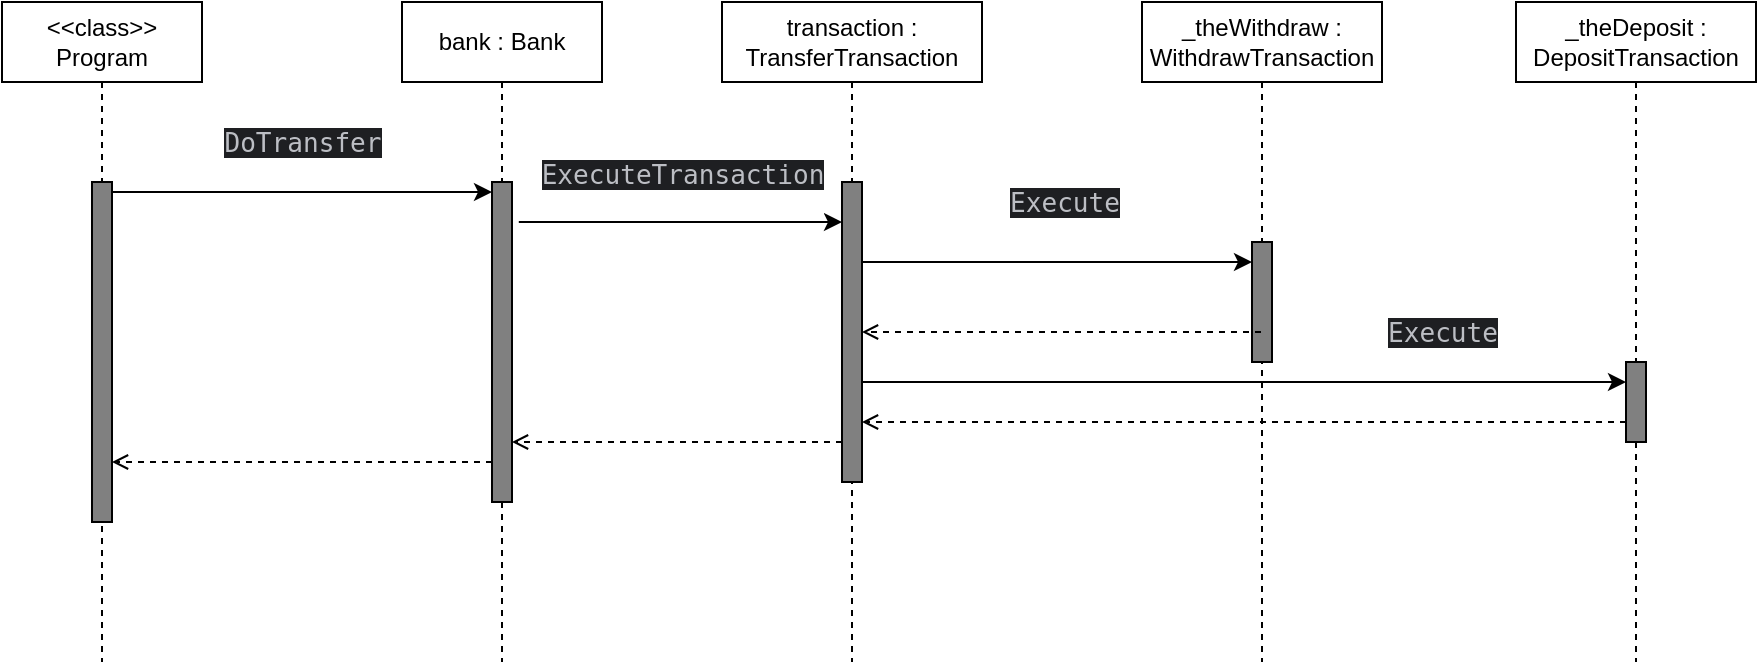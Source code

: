 <mxfile version="24.7.7">
  <diagram name="Page-1" id="YlRokgwqSbzARVAhpCF4">
    <mxGraphModel dx="1050" dy="522" grid="1" gridSize="10" guides="1" tooltips="1" connect="1" arrows="1" fold="1" page="1" pageScale="1" pageWidth="827" pageHeight="1169" math="0" shadow="0">
      <root>
        <mxCell id="0" />
        <mxCell id="1" parent="0" />
        <mxCell id="x9cuRgx2pAn1LvmsepL0-9" value="&amp;lt;&amp;lt;class&amp;gt;&amp;gt;&lt;div&gt;Program&lt;/div&gt;" style="shape=umlLifeline;perimeter=lifelinePerimeter;whiteSpace=wrap;html=1;container=1;dropTarget=0;collapsible=0;recursiveResize=0;outlineConnect=0;portConstraint=eastwest;newEdgeStyle={&quot;edgeStyle&quot;:&quot;elbowEdgeStyle&quot;,&quot;elbow&quot;:&quot;vertical&quot;,&quot;curved&quot;:0,&quot;rounded&quot;:0};" vertex="1" parent="1">
          <mxGeometry x="70" y="30" width="100" height="330" as="geometry" />
        </mxCell>
        <mxCell id="x9cuRgx2pAn1LvmsepL0-10" value="" style="html=1;points=[[0,0,0,0,5],[0,1,0,0,-5],[1,0,0,0,5],[1,1,0,0,-5]];perimeter=orthogonalPerimeter;outlineConnect=0;targetShapes=umlLifeline;portConstraint=eastwest;newEdgeStyle={&quot;curved&quot;:0,&quot;rounded&quot;:0};fillColor=#808080;" vertex="1" parent="x9cuRgx2pAn1LvmsepL0-9">
          <mxGeometry x="45" y="90" width="10" height="170" as="geometry" />
        </mxCell>
        <mxCell id="x9cuRgx2pAn1LvmsepL0-13" value="bank : Bank" style="shape=umlLifeline;perimeter=lifelinePerimeter;whiteSpace=wrap;html=1;container=1;dropTarget=0;collapsible=0;recursiveResize=0;outlineConnect=0;portConstraint=eastwest;newEdgeStyle={&quot;edgeStyle&quot;:&quot;elbowEdgeStyle&quot;,&quot;elbow&quot;:&quot;vertical&quot;,&quot;curved&quot;:0,&quot;rounded&quot;:0};" vertex="1" parent="1">
          <mxGeometry x="270" y="30" width="100" height="330" as="geometry" />
        </mxCell>
        <mxCell id="x9cuRgx2pAn1LvmsepL0-14" value="" style="html=1;points=[[0,0,0,0,5],[0,1,0,0,-5],[1,0,0,0,5],[1,1,0,0,-5]];perimeter=orthogonalPerimeter;outlineConnect=0;targetShapes=umlLifeline;portConstraint=eastwest;newEdgeStyle={&quot;curved&quot;:0,&quot;rounded&quot;:0};fillColor=#808080;" vertex="1" parent="x9cuRgx2pAn1LvmsepL0-13">
          <mxGeometry x="45" y="90" width="10" height="160" as="geometry" />
        </mxCell>
        <mxCell id="x9cuRgx2pAn1LvmsepL0-15" style="edgeStyle=orthogonalEdgeStyle;rounded=0;orthogonalLoop=1;jettySize=auto;html=1;curved=0;exitX=1;exitY=0;exitDx=0;exitDy=5;exitPerimeter=0;entryX=0;entryY=0;entryDx=0;entryDy=5;entryPerimeter=0;" edge="1" parent="1" source="x9cuRgx2pAn1LvmsepL0-10" target="x9cuRgx2pAn1LvmsepL0-14">
          <mxGeometry relative="1" as="geometry" />
        </mxCell>
        <mxCell id="x9cuRgx2pAn1LvmsepL0-16" value="&lt;div style=&quot;background-color:#1e1f22;color:#bcbec4&quot;&gt;&lt;pre style=&quot;font-family:&#39;JetBrains Mono&#39;,monospace;font-size:9.8pt;&quot;&gt;DoTransfer&lt;/pre&gt;&lt;/div&gt;" style="edgeLabel;html=1;align=center;verticalAlign=middle;resizable=0;points=[];" vertex="1" connectable="0" parent="x9cuRgx2pAn1LvmsepL0-15">
          <mxGeometry x="-0.192" y="1" relative="1" as="geometry">
            <mxPoint x="18" y="-24" as="offset" />
          </mxGeometry>
        </mxCell>
        <mxCell id="x9cuRgx2pAn1LvmsepL0-17" value="transaction : TransferTransaction" style="shape=umlLifeline;perimeter=lifelinePerimeter;whiteSpace=wrap;html=1;container=1;dropTarget=0;collapsible=0;recursiveResize=0;outlineConnect=0;portConstraint=eastwest;newEdgeStyle={&quot;edgeStyle&quot;:&quot;elbowEdgeStyle&quot;,&quot;elbow&quot;:&quot;vertical&quot;,&quot;curved&quot;:0,&quot;rounded&quot;:0};" vertex="1" parent="1">
          <mxGeometry x="430" y="30" width="130" height="330" as="geometry" />
        </mxCell>
        <mxCell id="x9cuRgx2pAn1LvmsepL0-18" value="" style="html=1;points=[[0,0,0,0,5],[0,1,0,0,-5],[1,0,0,0,5],[1,1,0,0,-5]];perimeter=orthogonalPerimeter;outlineConnect=0;targetShapes=umlLifeline;portConstraint=eastwest;newEdgeStyle={&quot;curved&quot;:0,&quot;rounded&quot;:0};fillColor=#808080;" vertex="1" parent="x9cuRgx2pAn1LvmsepL0-17">
          <mxGeometry x="60" y="90" width="10" height="150" as="geometry" />
        </mxCell>
        <mxCell id="x9cuRgx2pAn1LvmsepL0-19" style="rounded=0;orthogonalLoop=1;jettySize=auto;html=1;exitX=1.34;exitY=0.197;exitDx=0;exitDy=0;exitPerimeter=0;" edge="1" parent="1">
          <mxGeometry relative="1" as="geometry">
            <mxPoint x="328.4" y="140.0" as="sourcePoint" />
            <mxPoint x="490" y="140.0" as="targetPoint" />
          </mxGeometry>
        </mxCell>
        <mxCell id="x9cuRgx2pAn1LvmsepL0-20" value="&lt;div style=&quot;background-color:#1e1f22;color:#bcbec4&quot;&gt;&lt;pre style=&quot;font-family:&#39;JetBrains Mono&#39;,monospace;font-size:9.8pt;&quot;&gt;ExecuteTransaction&lt;/pre&gt;&lt;/div&gt;" style="edgeLabel;html=1;align=center;verticalAlign=middle;resizable=0;points=[];" vertex="1" connectable="0" parent="x9cuRgx2pAn1LvmsepL0-19">
          <mxGeometry x="-0.041" y="1" relative="1" as="geometry">
            <mxPoint x="4" y="-23" as="offset" />
          </mxGeometry>
        </mxCell>
        <mxCell id="x9cuRgx2pAn1LvmsepL0-21" value="_theWithdraw : WithdrawTransaction" style="shape=umlLifeline;perimeter=lifelinePerimeter;whiteSpace=wrap;html=1;container=1;dropTarget=0;collapsible=0;recursiveResize=0;outlineConnect=0;portConstraint=eastwest;newEdgeStyle={&quot;edgeStyle&quot;:&quot;elbowEdgeStyle&quot;,&quot;elbow&quot;:&quot;vertical&quot;,&quot;curved&quot;:0,&quot;rounded&quot;:0};" vertex="1" parent="1">
          <mxGeometry x="640" y="30" width="120" height="330" as="geometry" />
        </mxCell>
        <mxCell id="x9cuRgx2pAn1LvmsepL0-22" value="" style="html=1;points=[[0,0,0,0,5],[0,1,0,0,-5],[1,0,0,0,5],[1,1,0,0,-5]];perimeter=orthogonalPerimeter;outlineConnect=0;targetShapes=umlLifeline;portConstraint=eastwest;newEdgeStyle={&quot;curved&quot;:0,&quot;rounded&quot;:0};fillColor=#808080;" vertex="1" parent="x9cuRgx2pAn1LvmsepL0-21">
          <mxGeometry x="55" y="120" width="10" height="60" as="geometry" />
        </mxCell>
        <mxCell id="x9cuRgx2pAn1LvmsepL0-23" style="rounded=0;orthogonalLoop=1;jettySize=auto;html=1;" edge="1" parent="1" target="x9cuRgx2pAn1LvmsepL0-22">
          <mxGeometry relative="1" as="geometry">
            <mxPoint x="500" y="160" as="sourcePoint" />
            <mxPoint x="689.5" y="160" as="targetPoint" />
          </mxGeometry>
        </mxCell>
        <mxCell id="x9cuRgx2pAn1LvmsepL0-26" value="&lt;div style=&quot;background-color:#1e1f22;color:#bcbec4&quot;&gt;&lt;pre style=&quot;font-family:&#39;JetBrains Mono&#39;,monospace;font-size:9.8pt;&quot;&gt;Execute&lt;/pre&gt;&lt;/div&gt;" style="edgeLabel;html=1;align=center;verticalAlign=middle;resizable=0;points=[];" vertex="1" connectable="0" parent="x9cuRgx2pAn1LvmsepL0-23">
          <mxGeometry x="-0.031" y="-1" relative="1" as="geometry">
            <mxPoint x="6" y="-31" as="offset" />
          </mxGeometry>
        </mxCell>
        <mxCell id="x9cuRgx2pAn1LvmsepL0-24" value="_theDeposit : DepositTransaction" style="shape=umlLifeline;perimeter=lifelinePerimeter;whiteSpace=wrap;html=1;container=1;dropTarget=0;collapsible=0;recursiveResize=0;outlineConnect=0;portConstraint=eastwest;newEdgeStyle={&quot;edgeStyle&quot;:&quot;elbowEdgeStyle&quot;,&quot;elbow&quot;:&quot;vertical&quot;,&quot;curved&quot;:0,&quot;rounded&quot;:0};" vertex="1" parent="1">
          <mxGeometry x="827" y="30" width="120" height="330" as="geometry" />
        </mxCell>
        <mxCell id="x9cuRgx2pAn1LvmsepL0-25" value="" style="html=1;points=[[0,0,0,0,5],[0,1,0,0,-5],[1,0,0,0,5],[1,1,0,0,-5]];perimeter=orthogonalPerimeter;outlineConnect=0;targetShapes=umlLifeline;portConstraint=eastwest;newEdgeStyle={&quot;curved&quot;:0,&quot;rounded&quot;:0};fillColor=#808080;" vertex="1" parent="x9cuRgx2pAn1LvmsepL0-24">
          <mxGeometry x="55" y="180" width="10" height="40" as="geometry" />
        </mxCell>
        <mxCell id="x9cuRgx2pAn1LvmsepL0-27" style="rounded=0;orthogonalLoop=1;jettySize=auto;html=1;" edge="1" parent="1" target="x9cuRgx2pAn1LvmsepL0-25">
          <mxGeometry relative="1" as="geometry">
            <mxPoint x="500" y="220" as="sourcePoint" />
            <mxPoint x="886.5" y="220" as="targetPoint" />
          </mxGeometry>
        </mxCell>
        <mxCell id="x9cuRgx2pAn1LvmsepL0-29" value="&lt;div style=&quot;background-color:#1e1f22;color:#bcbec4&quot;&gt;&lt;pre style=&quot;font-family:&#39;JetBrains Mono&#39;,monospace;font-size:9.8pt;&quot;&gt;Execute&lt;/pre&gt;&lt;/div&gt;" style="edgeLabel;html=1;align=center;verticalAlign=middle;resizable=0;points=[];" vertex="1" connectable="0" parent="x9cuRgx2pAn1LvmsepL0-27">
          <mxGeometry x="0.45" y="3" relative="1" as="geometry">
            <mxPoint x="13" y="-22" as="offset" />
          </mxGeometry>
        </mxCell>
        <mxCell id="x9cuRgx2pAn1LvmsepL0-28" style="rounded=0;orthogonalLoop=1;jettySize=auto;html=1;dashed=1;endArrow=open;endFill=0;" edge="1" parent="1" source="x9cuRgx2pAn1LvmsepL0-21">
          <mxGeometry relative="1" as="geometry">
            <mxPoint x="500" y="195" as="targetPoint" />
          </mxGeometry>
        </mxCell>
        <mxCell id="x9cuRgx2pAn1LvmsepL0-30" style="rounded=0;orthogonalLoop=1;jettySize=auto;html=1;dashed=1;endArrow=open;endFill=0;" edge="1" parent="1">
          <mxGeometry relative="1" as="geometry">
            <mxPoint x="882" y="240" as="sourcePoint" />
            <mxPoint x="500" y="240" as="targetPoint" />
          </mxGeometry>
        </mxCell>
        <mxCell id="x9cuRgx2pAn1LvmsepL0-31" style="rounded=0;orthogonalLoop=1;jettySize=auto;html=1;dashed=1;endArrow=open;endFill=0;" edge="1" parent="1">
          <mxGeometry relative="1" as="geometry">
            <mxPoint x="490" y="250" as="sourcePoint" />
            <mxPoint x="325" y="250" as="targetPoint" />
          </mxGeometry>
        </mxCell>
        <mxCell id="x9cuRgx2pAn1LvmsepL0-32" style="rounded=0;orthogonalLoop=1;jettySize=auto;html=1;dashed=1;endArrow=open;endFill=0;" edge="1" parent="1" target="x9cuRgx2pAn1LvmsepL0-10">
          <mxGeometry relative="1" as="geometry">
            <mxPoint x="315" y="260" as="sourcePoint" />
            <mxPoint x="150" y="260" as="targetPoint" />
          </mxGeometry>
        </mxCell>
      </root>
    </mxGraphModel>
  </diagram>
</mxfile>
